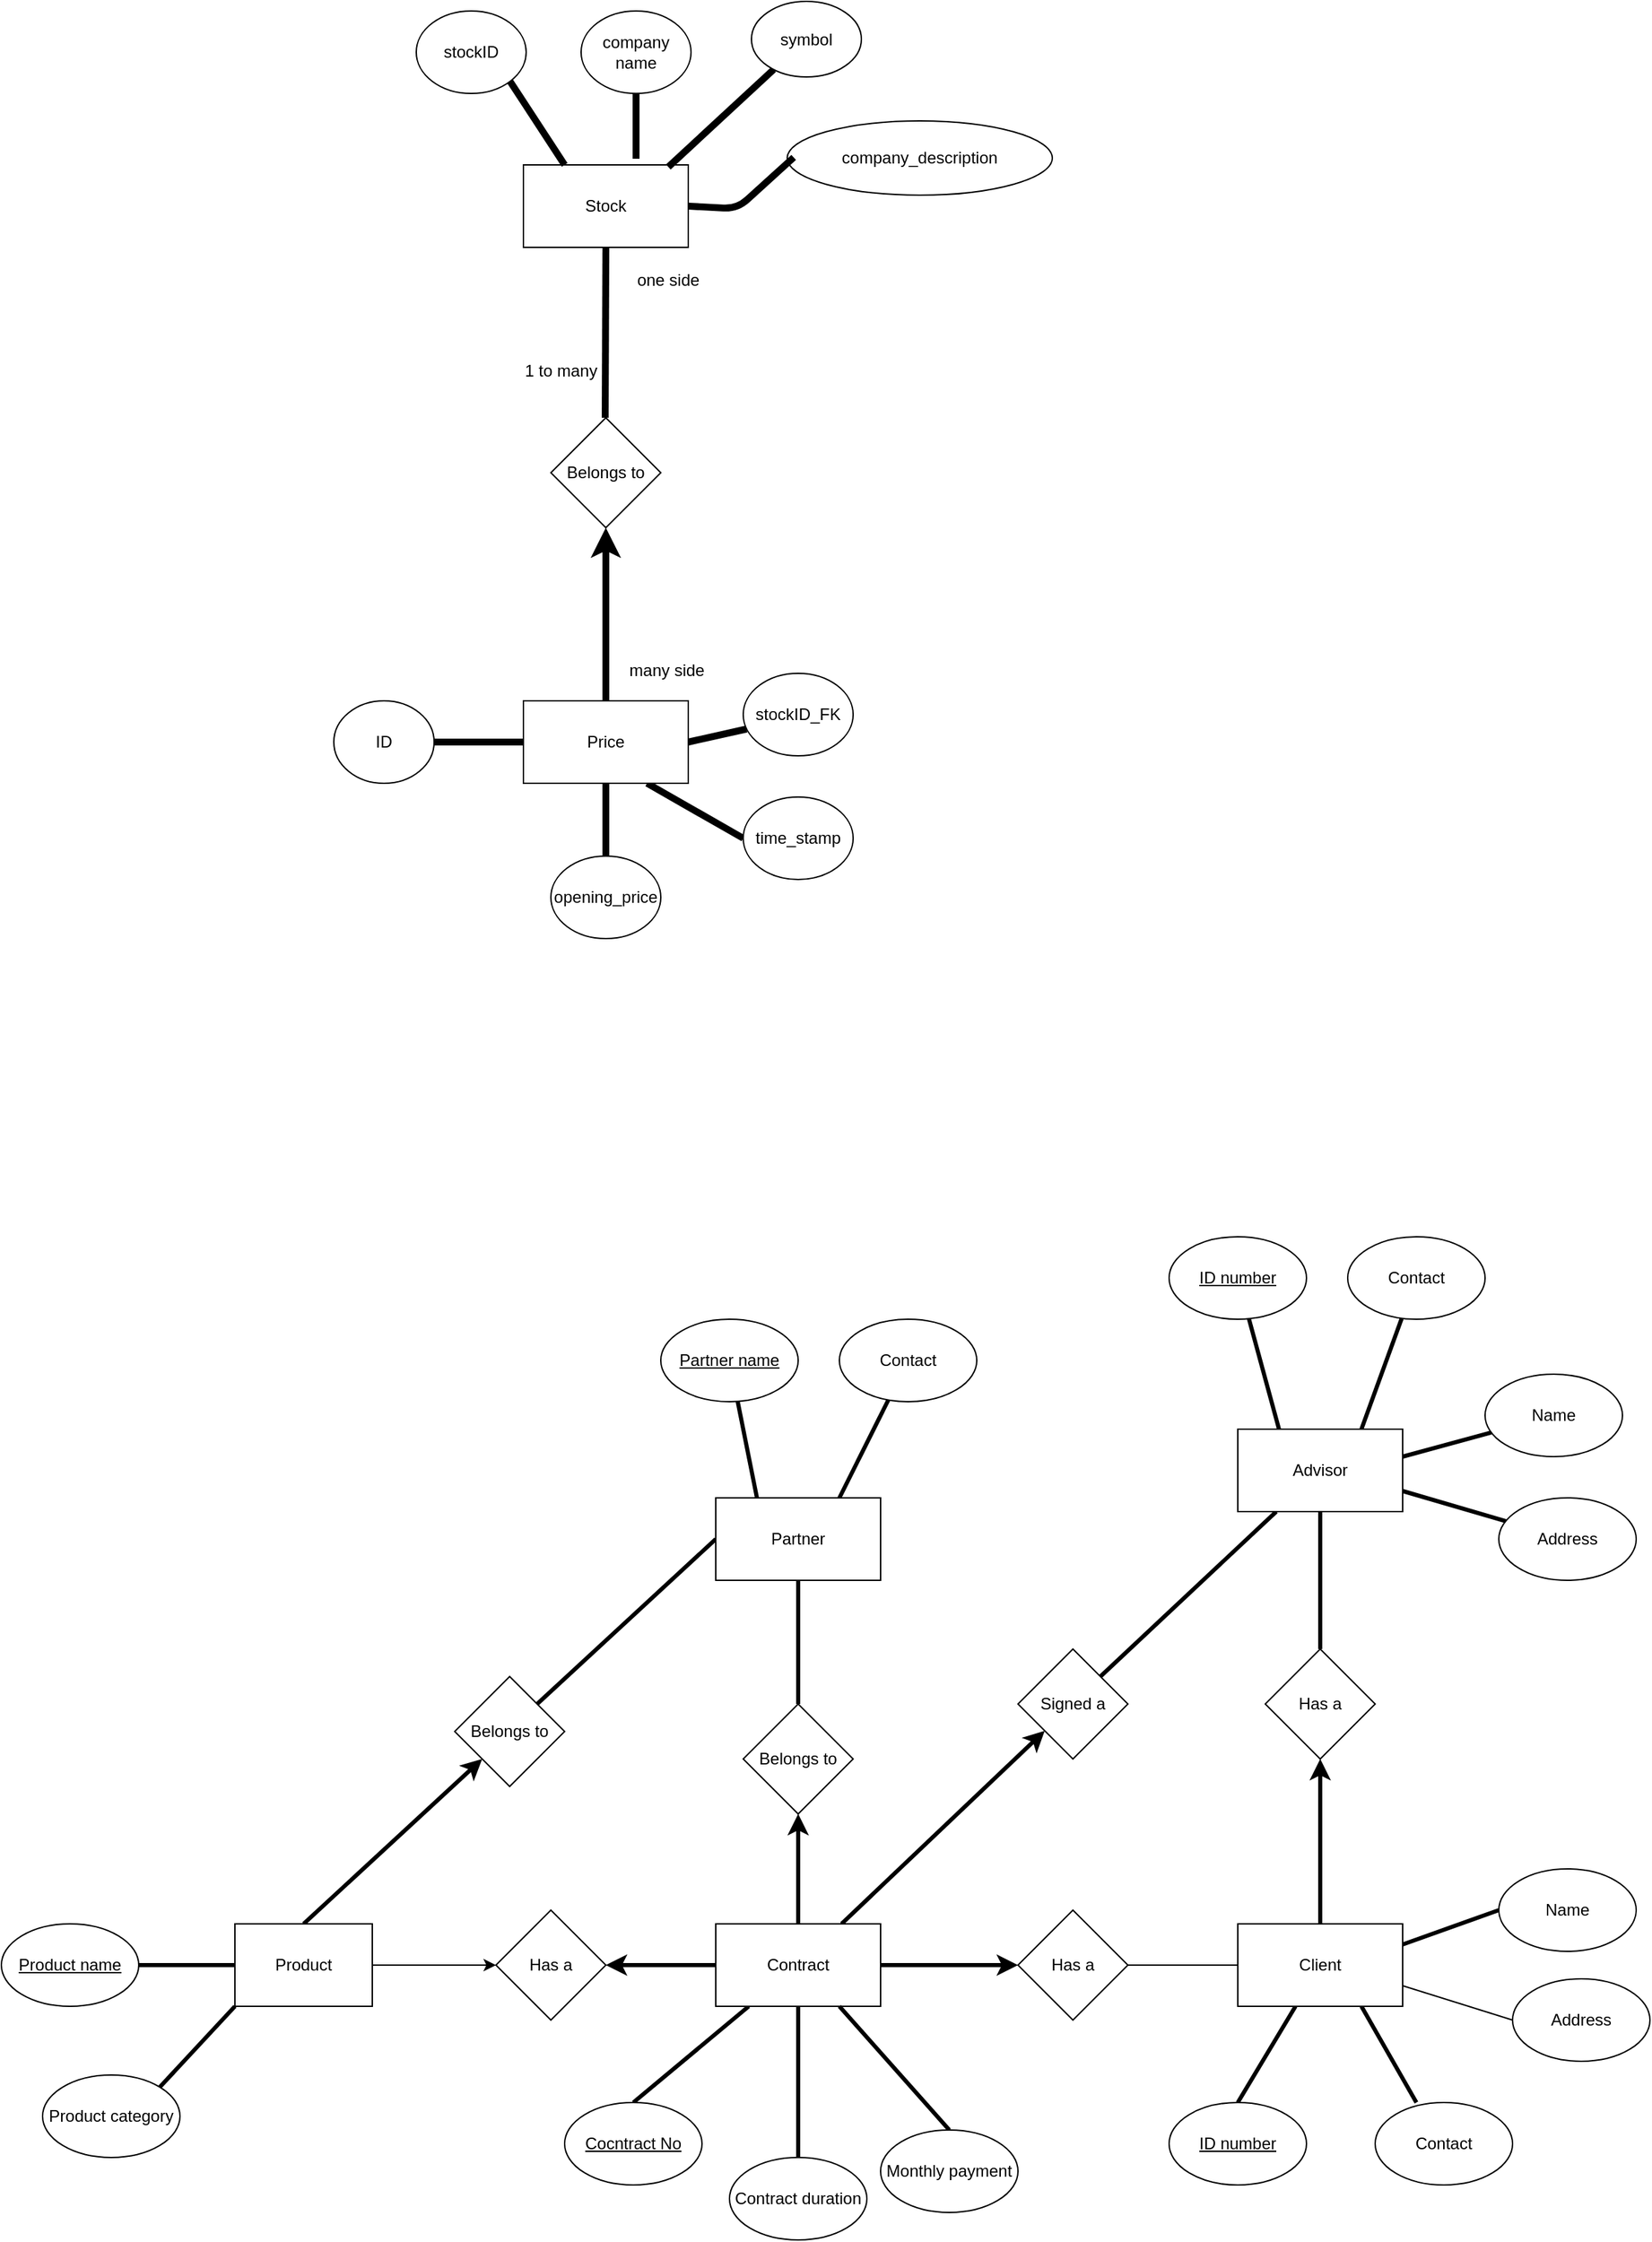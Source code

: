 <mxfile>
    <diagram id="om8yZw8j-iLSLd-_QAdh" name="Page-1">
        <mxGraphModel dx="1067" dy="1501" grid="0" gridSize="10" guides="1" tooltips="1" connect="1" arrows="1" fold="1" page="0" pageScale="1" pageWidth="850" pageHeight="1100" math="0" shadow="0">
            <root>
                <mxCell id="0"/>
                <mxCell id="1" parent="0"/>
                <mxCell id="33" style="edgeStyle=none;html=1;exitX=0.5;exitY=1;exitDx=0;exitDy=0;entryX=0.5;entryY=0;entryDx=0;entryDy=0;strokeWidth=3;startArrow=none;startFill=0;endArrow=none;endFill=0;" parent="1" source="2" target="30" edge="1">
                    <mxGeometry relative="1" as="geometry"/>
                </mxCell>
                <mxCell id="51" style="edgeStyle=none;html=1;exitX=0;exitY=0.5;exitDx=0;exitDy=0;entryX=1;entryY=0;entryDx=0;entryDy=0;strokeWidth=3;startArrow=none;startFill=0;endArrow=none;endFill=0;" parent="1" source="2" target="49" edge="1">
                    <mxGeometry relative="1" as="geometry"/>
                </mxCell>
                <mxCell id="2" value="Partner" style="rounded=0;whiteSpace=wrap;html=1;" parent="1" vertex="1">
                    <mxGeometry x="160" y="60" width="120" height="60" as="geometry"/>
                </mxCell>
                <mxCell id="23" style="edgeStyle=none;html=1;endArrow=none;endFill=0;strokeWidth=1;exitX=0;exitY=0.5;exitDx=0;exitDy=0;" parent="1" source="24" target="18" edge="1">
                    <mxGeometry relative="1" as="geometry">
                        <mxPoint x="530" y="400" as="sourcePoint"/>
                    </mxGeometry>
                </mxCell>
                <mxCell id="29" style="edgeStyle=none;html=1;entryX=0.5;entryY=0;entryDx=0;entryDy=0;strokeWidth=3;startArrow=none;startFill=0;endArrow=none;endFill=0;" parent="1" source="13" target="26" edge="1">
                    <mxGeometry relative="1" as="geometry"/>
                </mxCell>
                <mxCell id="37" style="edgeStyle=none;html=1;entryX=1;entryY=0;entryDx=0;entryDy=0;strokeWidth=3;startArrow=none;startFill=0;endArrow=none;endFill=0;" parent="1" source="13" target="35" edge="1">
                    <mxGeometry relative="1" as="geometry">
                        <Array as="points"/>
                    </mxGeometry>
                </mxCell>
                <mxCell id="13" value="Advisor" style="rounded=0;whiteSpace=wrap;html=1;" parent="1" vertex="1">
                    <mxGeometry x="540" y="10" width="120" height="60" as="geometry"/>
                </mxCell>
                <mxCell id="31" style="edgeStyle=none;html=1;exitX=0.5;exitY=0;exitDx=0;exitDy=0;entryX=0.5;entryY=1;entryDx=0;entryDy=0;strokeWidth=3;startArrow=none;startFill=0;endArrow=classic;endFill=1;" parent="1" source="17" target="30" edge="1">
                    <mxGeometry relative="1" as="geometry"/>
                </mxCell>
                <mxCell id="36" style="edgeStyle=none;html=1;strokeWidth=3;startArrow=none;startFill=0;endArrow=classic;endFill=1;" parent="1" source="17" target="35" edge="1">
                    <mxGeometry relative="1" as="geometry"/>
                </mxCell>
                <mxCell id="47" style="edgeStyle=none;html=1;exitX=0;exitY=0.5;exitDx=0;exitDy=0;entryX=1;entryY=0.5;entryDx=0;entryDy=0;strokeWidth=3;startArrow=none;startFill=0;endArrow=classic;endFill=1;" parent="1" source="17" target="44" edge="1">
                    <mxGeometry relative="1" as="geometry"/>
                </mxCell>
                <mxCell id="93" style="edgeStyle=none;html=1;entryX=0.5;entryY=0;entryDx=0;entryDy=0;strokeWidth=3;startArrow=none;startFill=0;endArrow=none;endFill=0;" parent="1" source="17" target="92" edge="1">
                    <mxGeometry relative="1" as="geometry"/>
                </mxCell>
                <mxCell id="97" style="edgeStyle=none;html=1;exitX=0.5;exitY=1;exitDx=0;exitDy=0;strokeWidth=3;startArrow=none;startFill=0;endArrow=none;endFill=0;entryX=0.5;entryY=0;entryDx=0;entryDy=0;" parent="1" source="17" target="98" edge="1">
                    <mxGeometry relative="1" as="geometry">
                        <mxPoint x="220" y="480" as="targetPoint"/>
                    </mxGeometry>
                </mxCell>
                <mxCell id="17" value="Contract" style="rounded=0;whiteSpace=wrap;html=1;" parent="1" vertex="1">
                    <mxGeometry x="160" y="370" width="120" height="60" as="geometry"/>
                </mxCell>
                <mxCell id="25" style="edgeStyle=none;html=1;exitX=0;exitY=0.5;exitDx=0;exitDy=0;entryX=1;entryY=0.5;entryDx=0;entryDy=0;strokeWidth=3;endArrow=none;endFill=0;startArrow=classic;startFill=1;" parent="1" source="18" target="17" edge="1">
                    <mxGeometry relative="1" as="geometry"/>
                </mxCell>
                <mxCell id="18" value="Has a" style="rhombus;whiteSpace=wrap;html=1;" parent="1" vertex="1">
                    <mxGeometry x="380" y="360" width="80" height="80" as="geometry"/>
                </mxCell>
                <mxCell id="28" style="edgeStyle=none;html=1;entryX=0.5;entryY=1;entryDx=0;entryDy=0;strokeWidth=3;startArrow=none;startFill=0;endArrow=classic;endFill=1;" parent="1" source="24" target="26" edge="1">
                    <mxGeometry relative="1" as="geometry"/>
                </mxCell>
                <mxCell id="59" style="edgeStyle=none;html=1;entryX=0.5;entryY=0;entryDx=0;entryDy=0;strokeWidth=3;startArrow=none;startFill=0;endArrow=none;endFill=0;" parent="1" source="24" target="53" edge="1">
                    <mxGeometry relative="1" as="geometry"/>
                </mxCell>
                <mxCell id="60" style="edgeStyle=none;html=1;exitX=1;exitY=0.25;exitDx=0;exitDy=0;entryX=0;entryY=0.5;entryDx=0;entryDy=0;strokeWidth=3;startArrow=none;startFill=0;endArrow=none;endFill=0;" parent="1" source="24" target="40" edge="1">
                    <mxGeometry relative="1" as="geometry"/>
                </mxCell>
                <mxCell id="64" style="edgeStyle=none;html=1;exitX=0.75;exitY=1;exitDx=0;exitDy=0;entryX=0.5;entryY=0;entryDx=0;entryDy=0;strokeWidth=3;startArrow=none;startFill=0;endArrow=none;endFill=0;" parent="1" source="24" edge="1">
                    <mxGeometry relative="1" as="geometry">
                        <mxPoint x="670" y="500" as="targetPoint"/>
                    </mxGeometry>
                </mxCell>
                <mxCell id="24" value="Client" style="rounded=0;whiteSpace=wrap;html=1;" parent="1" vertex="1">
                    <mxGeometry x="540" y="370" width="120" height="60" as="geometry"/>
                </mxCell>
                <mxCell id="26" value="Has a" style="rhombus;whiteSpace=wrap;html=1;" parent="1" vertex="1">
                    <mxGeometry x="560" y="170" width="80" height="80" as="geometry"/>
                </mxCell>
                <mxCell id="30" value="Belongs to" style="rhombus;whiteSpace=wrap;html=1;" parent="1" vertex="1">
                    <mxGeometry x="180" y="210" width="80" height="80" as="geometry"/>
                </mxCell>
                <mxCell id="35" value="Signed a" style="rhombus;whiteSpace=wrap;html=1;" parent="1" vertex="1">
                    <mxGeometry x="380" y="170" width="80" height="80" as="geometry"/>
                </mxCell>
                <mxCell id="61" style="edgeStyle=none;html=1;strokeWidth=3;startArrow=none;startFill=0;endArrow=none;endFill=0;entryX=0.75;entryY=0;entryDx=0;entryDy=0;" parent="1" source="39" target="13" edge="1">
                    <mxGeometry relative="1" as="geometry"/>
                </mxCell>
                <mxCell id="39" value="Contact" style="ellipse;whiteSpace=wrap;html=1;" parent="1" vertex="1">
                    <mxGeometry x="620" y="-130" width="100" height="60" as="geometry"/>
                </mxCell>
                <mxCell id="40" value="Name" style="ellipse;whiteSpace=wrap;html=1;" parent="1" vertex="1">
                    <mxGeometry x="730" y="330" width="100" height="60" as="geometry"/>
                </mxCell>
                <mxCell id="50" style="edgeStyle=none;html=1;exitX=0.5;exitY=0;exitDx=0;exitDy=0;entryX=0;entryY=1;entryDx=0;entryDy=0;strokeWidth=3;startArrow=none;startFill=0;endArrow=classic;endFill=1;" parent="1" source="41" target="49" edge="1">
                    <mxGeometry relative="1" as="geometry"/>
                </mxCell>
                <mxCell id="72" style="edgeStyle=none;html=1;exitX=0;exitY=1;exitDx=0;exitDy=0;entryX=1;entryY=0;entryDx=0;entryDy=0;strokeWidth=3;startArrow=none;startFill=0;endArrow=none;endFill=0;" parent="1" source="41" edge="1">
                    <mxGeometry relative="1" as="geometry">
                        <mxPoint x="-244.645" y="488.787" as="targetPoint"/>
                    </mxGeometry>
                </mxCell>
                <mxCell id="41" value="Product" style="rounded=0;whiteSpace=wrap;html=1;" parent="1" vertex="1">
                    <mxGeometry x="-190" y="370" width="100" height="60" as="geometry"/>
                </mxCell>
                <mxCell id="48" style="edgeStyle=none;html=1;exitX=0;exitY=0.5;exitDx=0;exitDy=0;entryX=1;entryY=0.5;entryDx=0;entryDy=0;strokeWidth=1;startArrow=classic;startFill=1;endArrow=none;endFill=0;" parent="1" source="44" target="41" edge="1">
                    <mxGeometry relative="1" as="geometry"/>
                </mxCell>
                <mxCell id="44" value="Has a" style="rhombus;whiteSpace=wrap;html=1;" parent="1" vertex="1">
                    <mxGeometry y="360" width="80" height="80" as="geometry"/>
                </mxCell>
                <mxCell id="49" value="Belongs to" style="rhombus;whiteSpace=wrap;html=1;" parent="1" vertex="1">
                    <mxGeometry x="-30" y="190" width="80" height="80" as="geometry"/>
                </mxCell>
                <mxCell id="53" value="&lt;u&gt;ID number&lt;/u&gt;" style="ellipse;whiteSpace=wrap;html=1;" parent="1" vertex="1">
                    <mxGeometry x="490" y="500" width="100" height="60" as="geometry"/>
                </mxCell>
                <mxCell id="56" style="edgeStyle=none;html=1;entryX=0.25;entryY=0;entryDx=0;entryDy=0;strokeWidth=3;startArrow=none;startFill=0;endArrow=none;endFill=0;" parent="1" source="55" target="13" edge="1">
                    <mxGeometry relative="1" as="geometry"/>
                </mxCell>
                <mxCell id="55" value="&lt;u&gt;ID number&lt;/u&gt;" style="ellipse;whiteSpace=wrap;html=1;" parent="1" vertex="1">
                    <mxGeometry x="490" y="-130" width="100" height="60" as="geometry"/>
                </mxCell>
                <mxCell id="58" style="edgeStyle=none;html=1;strokeWidth=3;startArrow=none;startFill=0;endArrow=none;endFill=0;" parent="1" source="57" edge="1">
                    <mxGeometry relative="1" as="geometry">
                        <mxPoint x="660" y="30" as="targetPoint"/>
                    </mxGeometry>
                </mxCell>
                <mxCell id="57" value="Name" style="ellipse;whiteSpace=wrap;html=1;" parent="1" vertex="1">
                    <mxGeometry x="720" y="-30" width="100" height="60" as="geometry"/>
                </mxCell>
                <mxCell id="66" style="edgeStyle=none;html=1;entryX=0.25;entryY=0;entryDx=0;entryDy=0;strokeWidth=3;startArrow=none;startFill=0;endArrow=none;endFill=0;" parent="1" source="65" target="2" edge="1">
                    <mxGeometry relative="1" as="geometry"/>
                </mxCell>
                <mxCell id="65" value="&lt;u&gt;Partner name&lt;/u&gt;" style="ellipse;whiteSpace=wrap;html=1;" parent="1" vertex="1">
                    <mxGeometry x="120" y="-70" width="100" height="60" as="geometry"/>
                </mxCell>
                <mxCell id="68" style="edgeStyle=none;html=1;entryX=0;entryY=0.5;entryDx=0;entryDy=0;strokeWidth=3;startArrow=none;startFill=0;endArrow=none;endFill=0;" parent="1" source="67" target="41" edge="1">
                    <mxGeometry relative="1" as="geometry"/>
                </mxCell>
                <mxCell id="67" value="&lt;u&gt;Product name&lt;/u&gt;" style="ellipse;whiteSpace=wrap;html=1;" parent="1" vertex="1">
                    <mxGeometry x="-360" y="370" width="100" height="60" as="geometry"/>
                </mxCell>
                <mxCell id="74" value="Product category" style="ellipse;whiteSpace=wrap;html=1;" parent="1" vertex="1">
                    <mxGeometry x="-330" y="480" width="100" height="60" as="geometry"/>
                </mxCell>
                <mxCell id="83" style="edgeStyle=none;html=1;entryX=0.75;entryY=0;entryDx=0;entryDy=0;strokeWidth=3;startArrow=none;startFill=0;endArrow=none;endFill=0;" parent="1" source="82" target="2" edge="1">
                    <mxGeometry relative="1" as="geometry"/>
                </mxCell>
                <mxCell id="82" value="Contact" style="ellipse;whiteSpace=wrap;html=1;" parent="1" vertex="1">
                    <mxGeometry x="250" y="-70" width="100" height="60" as="geometry"/>
                </mxCell>
                <mxCell id="91" style="edgeStyle=none;html=1;exitX=0;exitY=0.5;exitDx=0;exitDy=0;entryX=1;entryY=0.75;entryDx=0;entryDy=0;strokeWidth=1;startArrow=none;startFill=0;endArrow=none;endFill=0;" parent="1" source="90" target="24" edge="1">
                    <mxGeometry relative="1" as="geometry"/>
                </mxCell>
                <mxCell id="90" value="Address" style="ellipse;whiteSpace=wrap;html=1;" parent="1" vertex="1">
                    <mxGeometry x="740" y="410" width="100" height="60" as="geometry"/>
                </mxCell>
                <mxCell id="92" value="&lt;u&gt;Cocntract No&lt;/u&gt;" style="ellipse;whiteSpace=wrap;html=1;" parent="1" vertex="1">
                    <mxGeometry x="50" y="500" width="100" height="60" as="geometry"/>
                </mxCell>
                <mxCell id="96" style="edgeStyle=none;html=1;entryX=1;entryY=0.75;entryDx=0;entryDy=0;strokeWidth=3;startArrow=none;startFill=0;endArrow=none;endFill=0;" parent="1" source="95" target="13" edge="1">
                    <mxGeometry relative="1" as="geometry"/>
                </mxCell>
                <mxCell id="95" value="Address" style="ellipse;whiteSpace=wrap;html=1;" parent="1" vertex="1">
                    <mxGeometry x="730" y="60" width="100" height="60" as="geometry"/>
                </mxCell>
                <mxCell id="98" value="Contract duration" style="ellipse;whiteSpace=wrap;html=1;" parent="1" vertex="1">
                    <mxGeometry x="170" y="540" width="100" height="60" as="geometry"/>
                </mxCell>
                <mxCell id="99" value="Contact" style="ellipse;whiteSpace=wrap;html=1;" parent="1" vertex="1">
                    <mxGeometry x="640" y="500" width="100" height="60" as="geometry"/>
                </mxCell>
                <mxCell id="104" style="edgeStyle=none;html=1;exitX=0.5;exitY=0;exitDx=0;exitDy=0;entryX=0.75;entryY=1;entryDx=0;entryDy=0;strokeWidth=3;startArrow=none;startFill=0;endArrow=none;endFill=0;" parent="1" source="103" target="17" edge="1">
                    <mxGeometry relative="1" as="geometry"/>
                </mxCell>
                <mxCell id="103" value="Monthly payment" style="ellipse;whiteSpace=wrap;html=1;" parent="1" vertex="1">
                    <mxGeometry x="280" y="520" width="100" height="60" as="geometry"/>
                </mxCell>
                <mxCell id="144" style="edgeStyle=none;html=1;exitX=0.75;exitY=1;exitDx=0;exitDy=0;entryX=0;entryY=0.5;entryDx=0;entryDy=0;strokeWidth=5;endArrow=none;endFill=0;" parent="1" source="105" target="118" edge="1">
                    <mxGeometry relative="1" as="geometry"/>
                </mxCell>
                <mxCell id="145" style="edgeStyle=none;html=1;exitX=1;exitY=0.5;exitDx=0;exitDy=0;entryX=0.031;entryY=0.675;entryDx=0;entryDy=0;entryPerimeter=0;strokeWidth=5;endArrow=none;endFill=0;" parent="1" source="105" target="123" edge="1">
                    <mxGeometry relative="1" as="geometry"/>
                </mxCell>
                <mxCell id="156" style="edgeStyle=none;html=1;exitX=0.5;exitY=0;exitDx=0;exitDy=0;entryX=0.5;entryY=1;entryDx=0;entryDy=0;endArrow=classic;endFill=1;strokeWidth=5;" parent="1" source="105" target="152" edge="1">
                    <mxGeometry relative="1" as="geometry"/>
                </mxCell>
                <mxCell id="157" style="edgeStyle=none;html=1;exitX=0.5;exitY=1;exitDx=0;exitDy=0;strokeWidth=5;endArrow=none;endFill=0;" parent="1" source="105" target="121" edge="1">
                    <mxGeometry relative="1" as="geometry"/>
                </mxCell>
                <mxCell id="105" value="Price" style="whiteSpace=wrap;html=1;" parent="1" vertex="1">
                    <mxGeometry x="20" y="-520" width="120" height="60" as="geometry"/>
                </mxCell>
                <mxCell id="155" style="edgeStyle=none;html=1;exitX=0.5;exitY=1;exitDx=0;exitDy=0;entryX=0.494;entryY=0;entryDx=0;entryDy=0;entryPerimeter=0;endArrow=none;endFill=0;strokeWidth=5;" parent="1" source="107" target="152" edge="1">
                    <mxGeometry relative="1" as="geometry"/>
                </mxCell>
                <mxCell id="107" value="Stock" style="whiteSpace=wrap;html=1;" parent="1" vertex="1">
                    <mxGeometry x="20" y="-910" width="120" height="60" as="geometry"/>
                </mxCell>
                <mxCell id="149" style="edgeStyle=none;html=1;exitX=0.5;exitY=1;exitDx=0;exitDy=0;strokeWidth=5;endArrow=none;endFill=0;" parent="1" source="114" edge="1">
                    <mxGeometry relative="1" as="geometry">
                        <mxPoint x="102" y="-914.5" as="targetPoint"/>
                    </mxGeometry>
                </mxCell>
                <mxCell id="114" value="company name" style="ellipse;whiteSpace=wrap;html=1;" parent="1" vertex="1">
                    <mxGeometry x="62" y="-1022" width="80" height="60" as="geometry"/>
                </mxCell>
                <mxCell id="118" value="time_stamp" style="ellipse;whiteSpace=wrap;html=1;" parent="1" vertex="1">
                    <mxGeometry x="180" y="-450" width="80" height="60" as="geometry"/>
                </mxCell>
                <mxCell id="121" value="opening_price" style="ellipse;whiteSpace=wrap;html=1;" parent="1" vertex="1">
                    <mxGeometry x="40" y="-407" width="80" height="60" as="geometry"/>
                </mxCell>
                <mxCell id="123" value="stockID_FK" style="ellipse;whiteSpace=wrap;html=1;" parent="1" vertex="1">
                    <mxGeometry x="180" y="-540" width="80" height="60" as="geometry"/>
                </mxCell>
                <mxCell id="148" style="edgeStyle=none;html=1;exitX=1;exitY=1;exitDx=0;exitDy=0;entryX=0.25;entryY=0;entryDx=0;entryDy=0;strokeWidth=5;endArrow=none;endFill=0;" parent="1" source="126" target="107" edge="1">
                    <mxGeometry relative="1" as="geometry"/>
                </mxCell>
                <mxCell id="126" value="stockID" style="ellipse;whiteSpace=wrap;html=1;" parent="1" vertex="1">
                    <mxGeometry x="-58" y="-1022" width="80" height="60" as="geometry"/>
                </mxCell>
                <mxCell id="152" value="Belongs to" style="rhombus;whiteSpace=wrap;html=1;" parent="1" vertex="1">
                    <mxGeometry x="40" y="-726" width="80" height="80" as="geometry"/>
                </mxCell>
                <mxCell id="159" style="edgeStyle=none;html=1;entryX=0.879;entryY=0.025;entryDx=0;entryDy=0;entryPerimeter=0;strokeWidth=5;endArrow=none;endFill=0;" parent="1" source="158" target="107" edge="1">
                    <mxGeometry relative="1" as="geometry"/>
                </mxCell>
                <mxCell id="158" value="symbol" style="ellipse;whiteSpace=wrap;html=1;" parent="1" vertex="1">
                    <mxGeometry x="186" y="-1029" width="80" height="55" as="geometry"/>
                </mxCell>
                <mxCell id="161" style="edgeStyle=none;html=1;strokeWidth=5;endArrow=none;endFill=0;" parent="1" source="160" target="105" edge="1">
                    <mxGeometry relative="1" as="geometry"/>
                </mxCell>
                <mxCell id="160" value="ID" style="ellipse;whiteSpace=wrap;html=1;" parent="1" vertex="1">
                    <mxGeometry x="-118" y="-520" width="73" height="60" as="geometry"/>
                </mxCell>
                <mxCell id="162" value="1 to many" style="text;html=1;align=center;verticalAlign=middle;resizable=0;points=[];autosize=1;strokeColor=none;fillColor=none;" parent="1" vertex="1">
                    <mxGeometry x="11" y="-773" width="71" height="26" as="geometry"/>
                </mxCell>
                <mxCell id="163" value="one side" style="text;html=1;align=center;verticalAlign=middle;resizable=0;points=[];autosize=1;strokeColor=none;fillColor=none;" parent="1" vertex="1">
                    <mxGeometry x="93" y="-839" width="63" height="26" as="geometry"/>
                </mxCell>
                <mxCell id="164" value="many side" style="text;html=1;align=center;verticalAlign=middle;resizable=0;points=[];autosize=1;strokeColor=none;fillColor=none;" parent="1" vertex="1">
                    <mxGeometry x="87" y="-555" width="73" height="26" as="geometry"/>
                </mxCell>
                <mxCell id="165" value="company_description&lt;br&gt;" style="ellipse;whiteSpace=wrap;html=1;" vertex="1" parent="1">
                    <mxGeometry x="212" y="-942" width="193" height="54" as="geometry"/>
                </mxCell>
                <mxCell id="166" style="edgeStyle=none;html=1;entryX=1;entryY=0.5;entryDx=0;entryDy=0;strokeWidth=5;endArrow=none;endFill=0;" edge="1" parent="1" target="107">
                    <mxGeometry relative="1" as="geometry">
                        <mxPoint x="216.742" y="-915.446" as="sourcePoint"/>
                        <mxPoint x="140.0" y="-844.56" as="targetPoint"/>
                        <Array as="points">
                            <mxPoint x="175.52" y="-878.06"/>
                        </Array>
                    </mxGeometry>
                </mxCell>
            </root>
        </mxGraphModel>
    </diagram>
</mxfile>